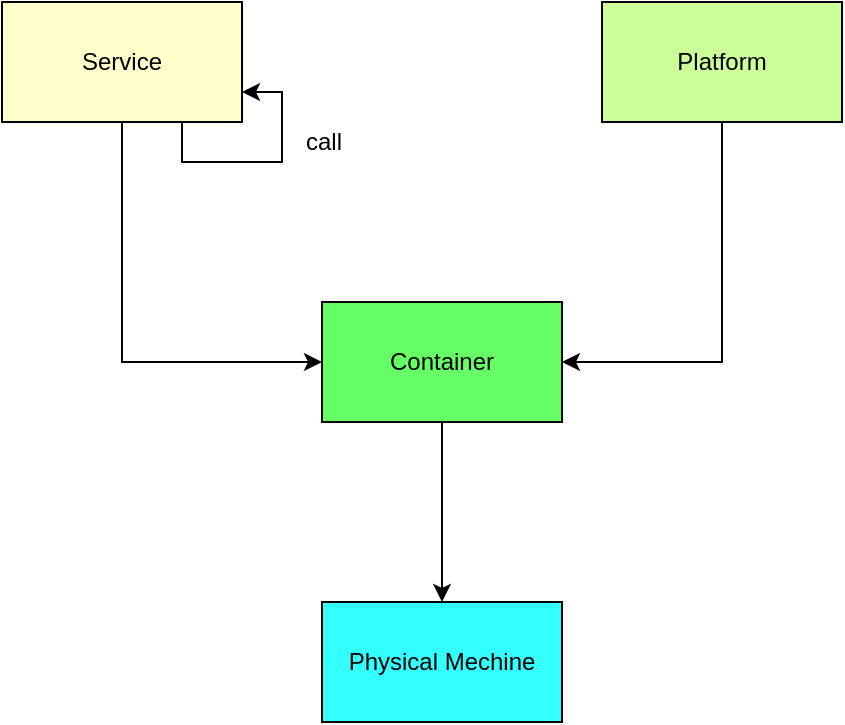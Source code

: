 <mxfile version="10.6.3" type="github"><diagram id="HagEdvDv9o0nsiX48Em3" name="Page-1"><mxGraphModel dx="1158" dy="693" grid="1" gridSize="10" guides="1" tooltips="1" connect="1" arrows="1" fold="1" page="1" pageScale="1" pageWidth="827" pageHeight="1169" math="0" shadow="0"><root><mxCell id="0"/><mxCell id="1" parent="0"/><mxCell id="F-18bueYSeaX3P8jSWtZ-5" style="edgeStyle=orthogonalEdgeStyle;rounded=0;orthogonalLoop=1;jettySize=auto;html=1;exitX=0.5;exitY=1;exitDx=0;exitDy=0;entryX=0;entryY=0.5;entryDx=0;entryDy=0;" edge="1" parent="1" source="F-18bueYSeaX3P8jSWtZ-1" target="F-18bueYSeaX3P8jSWtZ-3"><mxGeometry relative="1" as="geometry"/></mxCell><mxCell id="F-18bueYSeaX3P8jSWtZ-1" value="Service" style="rounded=0;whiteSpace=wrap;html=1;fillColor=#FFFFCC;" vertex="1" parent="1"><mxGeometry x="170" y="210" width="120" height="60" as="geometry"/></mxCell><mxCell id="F-18bueYSeaX3P8jSWtZ-6" style="edgeStyle=orthogonalEdgeStyle;rounded=0;orthogonalLoop=1;jettySize=auto;html=1;exitX=0.5;exitY=1;exitDx=0;exitDy=0;entryX=1;entryY=0.5;entryDx=0;entryDy=0;" edge="1" parent="1" source="F-18bueYSeaX3P8jSWtZ-2" target="F-18bueYSeaX3P8jSWtZ-3"><mxGeometry relative="1" as="geometry"/></mxCell><mxCell id="F-18bueYSeaX3P8jSWtZ-2" value="Platform&lt;br&gt;" style="rounded=0;whiteSpace=wrap;html=1;fillColor=#CCFF99;" vertex="1" parent="1"><mxGeometry x="470" y="210" width="120" height="60" as="geometry"/></mxCell><mxCell id="F-18bueYSeaX3P8jSWtZ-7" style="edgeStyle=orthogonalEdgeStyle;rounded=0;orthogonalLoop=1;jettySize=auto;html=1;exitX=0.5;exitY=1;exitDx=0;exitDy=0;" edge="1" parent="1" source="F-18bueYSeaX3P8jSWtZ-3" target="F-18bueYSeaX3P8jSWtZ-4"><mxGeometry relative="1" as="geometry"/></mxCell><mxCell id="F-18bueYSeaX3P8jSWtZ-3" value="Container&lt;br&gt;" style="rounded=0;whiteSpace=wrap;html=1;fillColor=#66FF66;" vertex="1" parent="1"><mxGeometry x="330" y="360" width="120" height="60" as="geometry"/></mxCell><mxCell id="F-18bueYSeaX3P8jSWtZ-4" value="Physical Mechine" style="rounded=0;whiteSpace=wrap;html=1;fillColor=#33FFFF;" vertex="1" parent="1"><mxGeometry x="330" y="510" width="120" height="60" as="geometry"/></mxCell><mxCell id="F-18bueYSeaX3P8jSWtZ-8" style="edgeStyle=orthogonalEdgeStyle;rounded=0;orthogonalLoop=1;jettySize=auto;html=1;exitX=0.75;exitY=1;exitDx=0;exitDy=0;entryX=1;entryY=0.75;entryDx=0;entryDy=0;" edge="1" parent="1" source="F-18bueYSeaX3P8jSWtZ-1" target="F-18bueYSeaX3P8jSWtZ-1"><mxGeometry relative="1" as="geometry"><Array as="points"><mxPoint x="260" y="290"/><mxPoint x="310" y="290"/><mxPoint x="310" y="255"/></Array></mxGeometry></mxCell><mxCell id="F-18bueYSeaX3P8jSWtZ-9" value="call" style="text;html=1;resizable=0;points=[];autosize=1;align=left;verticalAlign=top;spacingTop=-4;" vertex="1" parent="1"><mxGeometry x="320" y="270" width="30" height="20" as="geometry"/></mxCell></root></mxGraphModel></diagram></mxfile>